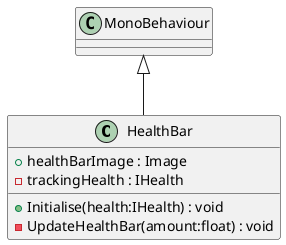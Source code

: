 @startuml
class HealthBar {
    + healthBarImage : Image
    - trackingHealth : IHealth
    + Initialise(health:IHealth) : void
    - UpdateHealthBar(amount:float) : void
}
MonoBehaviour <|-- HealthBar
@enduml
